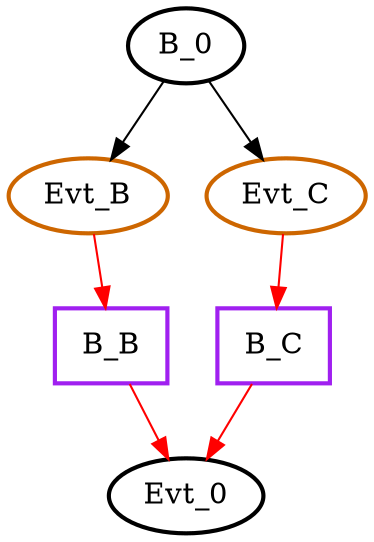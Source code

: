 digraph "pps-test3-1" {
  name="pps-test3-1"
  subgraph subgraph1 {
    node [cpu=1 tperiod=100000000 toffs=0 fid=1 gid=5 sid=2 bpid=8 style=filled color=black fillcolor=white penwidth=2 shape=oval]
    // B_0 [type=block shape=rectangle]
    B_B [type=block pattern=B patexit=1 shape=rectangle color=purple]
    B_C [type=block pattern=C patexit=1 shape=rectangle color=purple]
    // Evt_0 [type=tmsg]
    Evt_B [type=tmsg pattern=B patentry=1 evtno=255 par=32 color=darkorange3]
    Evt_C [type=tmsg pattern=C patentry=1 evtno="0x03ff" par=33 color=darkorange3]
    edge [type=defdst color=red]
    Evt_B -> B_B -> Evt_0
    Evt_C -> B_C -> Evt_0
    edge [type=altdst color=black]
    B_0 -> Evt_B
    B_0 -> Evt_C
  }
}
